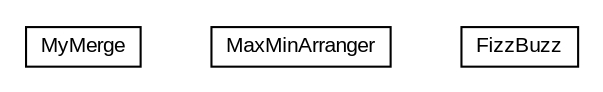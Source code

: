 #!/usr/local/bin/dot
#
# Class diagram 
# Generated by UMLGraph version R5_6 (http://www.umlgraph.org/)
#

digraph G {
	edge [fontname="arial",fontsize=10,labelfontname="arial",labelfontsize=10];
	node [fontname="arial",fontsize=10,shape=plaintext];
	nodesep=0.25;
	ranksep=0.5;
	// java_oo.number.MyMerge
	c404 [label=<<table title="java_oo.number.MyMerge" border="0" cellborder="1" cellspacing="0" cellpadding="2" port="p" href="./MyMerge.html">
		<tr><td><table border="0" cellspacing="0" cellpadding="1">
<tr><td align="center" balign="center"> MyMerge </td></tr>
		</table></td></tr>
		</table>>, URL="./MyMerge.html", fontname="arial", fontcolor="black", fontsize=10.0];
	// java_oo.number.MaxMinArranger
	c405 [label=<<table title="java_oo.number.MaxMinArranger" border="0" cellborder="1" cellspacing="0" cellpadding="2" port="p" href="./MaxMinArranger.html">
		<tr><td><table border="0" cellspacing="0" cellpadding="1">
<tr><td align="center" balign="center"> MaxMinArranger </td></tr>
		</table></td></tr>
		</table>>, URL="./MaxMinArranger.html", fontname="arial", fontcolor="black", fontsize=10.0];
	// java_oo.number.FizzBuzz
	c406 [label=<<table title="java_oo.number.FizzBuzz" border="0" cellborder="1" cellspacing="0" cellpadding="2" port="p" href="./FizzBuzz.html">
		<tr><td><table border="0" cellspacing="0" cellpadding="1">
<tr><td align="center" balign="center"> FizzBuzz </td></tr>
		</table></td></tr>
		</table>>, URL="./FizzBuzz.html", fontname="arial", fontcolor="black", fontsize=10.0];
}

